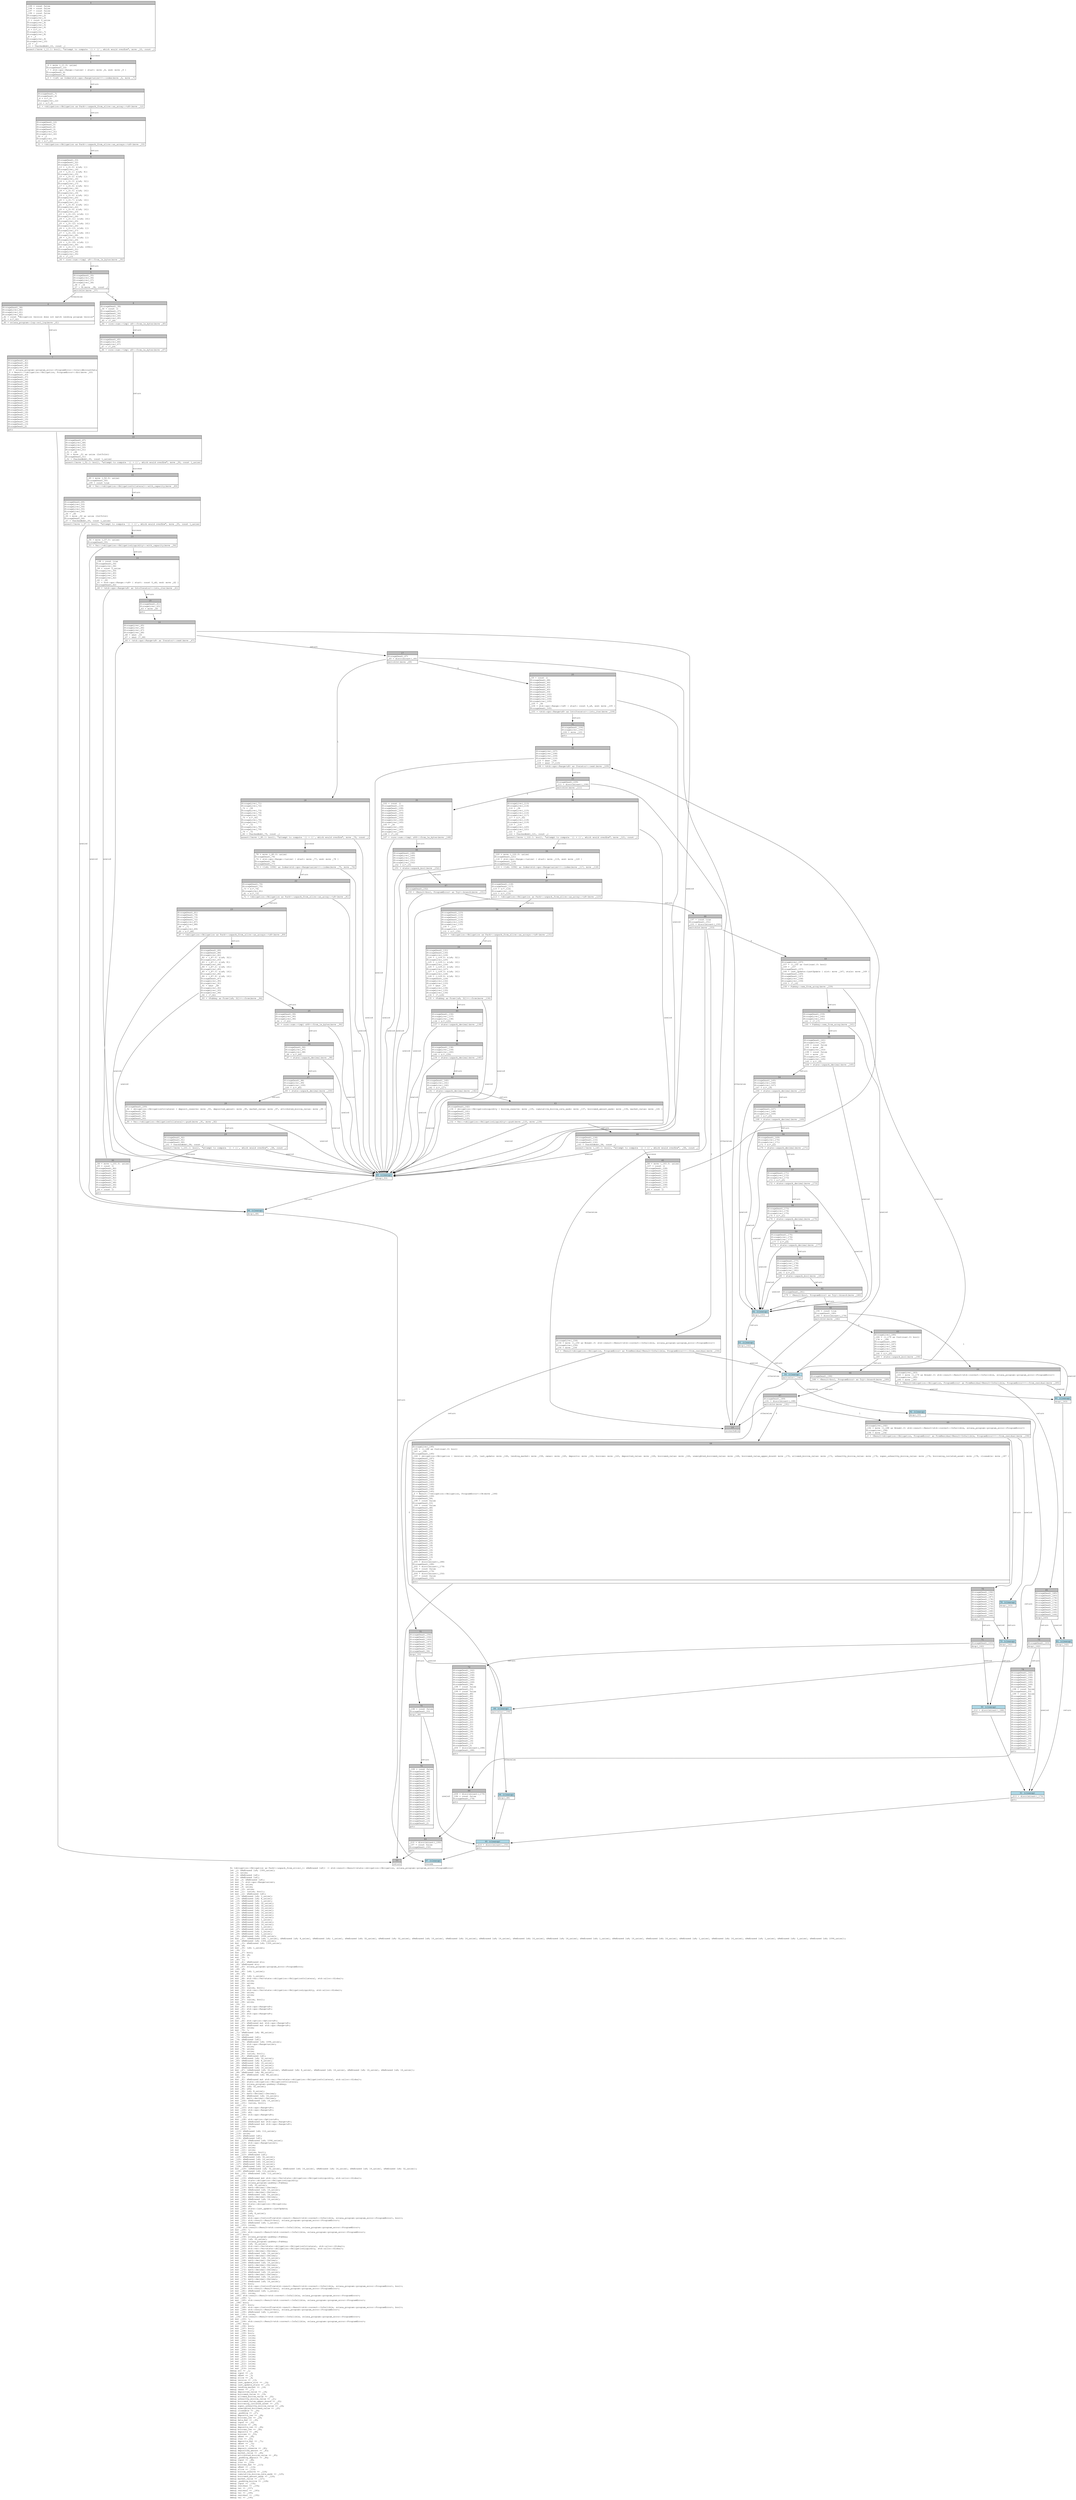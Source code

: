 digraph Mir_0_363 {
    graph [fontname="Courier, monospace"];
    node [fontname="Courier, monospace"];
    edge [fontname="Courier, monospace"];
    label=<fn &lt;obligation::Obligation as Pack&gt;::unpack_from_slice(_1: &amp;ReErased [u8]) -&gt; std::result::Result&lt;state::obligation::Obligation, solana_program::program_error::ProgramError&gt;<br align="left"/>let _2: &amp;ReErased [u8; 1300_usize];<br align="left"/>let _3: usize;<br align="left"/>let _4: &amp;ReErased [u8];<br align="left"/>let _5: &amp;ReErased [u8];<br align="left"/>let mut _6: &amp;ReErased [u8];<br align="left"/>let mut _7: std::ops::Range&lt;usize&gt;;<br align="left"/>let mut _8: usize;<br align="left"/>let mut _9: usize;<br align="left"/>let mut _10: usize;<br align="left"/>let mut _11: (usize, bool);<br align="left"/>let mut _12: &amp;ReErased [u8];<br align="left"/>let _13: &amp;ReErased [u8; 1_usize];<br align="left"/>let _14: &amp;ReErased [u8; 8_usize];<br align="left"/>let _15: &amp;ReErased [u8; 1_usize];<br align="left"/>let _16: &amp;ReErased [u8; 32_usize];<br align="left"/>let _17: &amp;ReErased [u8; 32_usize];<br align="left"/>let _18: &amp;ReErased [u8; 16_usize];<br align="left"/>let _19: &amp;ReErased [u8; 16_usize];<br align="left"/>let _20: &amp;ReErased [u8; 16_usize];<br align="left"/>let _21: &amp;ReErased [u8; 16_usize];<br align="left"/>let _22: &amp;ReErased [u8; 16_usize];<br align="left"/>let _23: &amp;ReErased [u8; 1_usize];<br align="left"/>let _24: &amp;ReErased [u8; 16_usize];<br align="left"/>let _25: &amp;ReErased [u8; 16_usize];<br align="left"/>let _26: &amp;ReErased [u8; 1_usize];<br align="left"/>let _27: &amp;ReErased [u8; 14_usize];<br align="left"/>let _28: &amp;ReErased [u8; 1_usize];<br align="left"/>let _29: &amp;ReErased [u8; 1_usize];<br align="left"/>let _30: &amp;ReErased [u8; 1096_usize];<br align="left"/>let mut _31: (&amp;ReErased [u8; 1_usize], &amp;ReErased [u8; 8_usize], &amp;ReErased [u8; 1_usize], &amp;ReErased [u8; 32_usize], &amp;ReErased [u8; 32_usize], &amp;ReErased [u8; 16_usize], &amp;ReErased [u8; 16_usize], &amp;ReErased [u8; 16_usize], &amp;ReErased [u8; 16_usize], &amp;ReErased [u8; 16_usize], &amp;ReErased [u8; 1_usize], &amp;ReErased [u8; 16_usize], &amp;ReErased [u8; 16_usize], &amp;ReErased [u8; 1_usize], &amp;ReErased [u8; 14_usize], &amp;ReErased [u8; 1_usize], &amp;ReErased [u8; 1_usize], &amp;ReErased [u8; 1096_usize]);<br align="left"/>let _32: &amp;ReErased [u8; 1300_usize];<br align="left"/>let mut _33: &amp;ReErased [u8; 1300_usize];<br align="left"/>let _34: u8;<br align="left"/>let mut _35: [u8; 1_usize];<br align="left"/>let _36: ();<br align="left"/>let mut _37: bool;<br align="left"/>let mut _38: u8;<br align="left"/>let mut _39: !;<br align="left"/>let _40: ();<br align="left"/>let mut _41: &amp;ReErased str;<br align="left"/>let _42: &amp;ReErased str;<br align="left"/>let mut _43: solana_program::program_error::ProgramError;<br align="left"/>let _44: u8;<br align="left"/>let mut _45: [u8; 1_usize];<br align="left"/>let _46: u8;<br align="left"/>let mut _47: [u8; 1_usize];<br align="left"/>let mut _48: std::vec::Vec&lt;state::obligation::ObligationCollateral, std::alloc::Global&gt;;<br align="left"/>let mut _49: usize;<br align="left"/>let mut _50: usize;<br align="left"/>let mut _51: u8;<br align="left"/>let mut _52: (usize, bool);<br align="left"/>let mut _53: std::vec::Vec&lt;state::obligation::ObligationLiquidity, std::alloc::Global&gt;;<br align="left"/>let mut _54: usize;<br align="left"/>let mut _55: usize;<br align="left"/>let mut _56: u8;<br align="left"/>let mut _57: (usize, bool);<br align="left"/>let mut _58: usize;<br align="left"/>let _59: ();<br align="left"/>let mut _60: std::ops::Range&lt;u8&gt;;<br align="left"/>let mut _61: std::ops::Range&lt;u8&gt;;<br align="left"/>let mut _62: u8;<br align="left"/>let mut _63: std::ops::Range&lt;u8&gt;;<br align="left"/>let mut _64: ();<br align="left"/>let _65: ();<br align="left"/>let mut _66: std::option::Option&lt;u8&gt;;<br align="left"/>let mut _67: &amp;ReErased mut std::ops::Range&lt;u8&gt;;<br align="left"/>let mut _68: &amp;ReErased mut std::ops::Range&lt;u8&gt;;<br align="left"/>let mut _69: isize;<br align="left"/>let mut _70: !;<br align="left"/>let _71: &amp;ReErased [u8; 88_usize];<br align="left"/>let _72: usize;<br align="left"/>let _73: &amp;ReErased [u8];<br align="left"/>let _74: &amp;ReErased [u8];<br align="left"/>let mut _75: &amp;ReErased [u8; 1096_usize];<br align="left"/>let mut _76: std::ops::Range&lt;usize&gt;;<br align="left"/>let mut _77: usize;<br align="left"/>let mut _78: usize;<br align="left"/>let mut _79: usize;<br align="left"/>let mut _80: (usize, bool);<br align="left"/>let mut _81: &amp;ReErased [u8];<br align="left"/>let _82: &amp;ReErased [u8; 32_usize];<br align="left"/>let _83: &amp;ReErased [u8; 8_usize];<br align="left"/>let _84: &amp;ReErased [u8; 16_usize];<br align="left"/>let _85: &amp;ReErased [u8; 16_usize];<br align="left"/>let _86: &amp;ReErased [u8; 16_usize];<br align="left"/>let mut _87: (&amp;ReErased [u8; 32_usize], &amp;ReErased [u8; 8_usize], &amp;ReErased [u8; 16_usize], &amp;ReErased [u8; 16_usize], &amp;ReErased [u8; 16_usize]);<br align="left"/>let _88: &amp;ReErased [u8; 88_usize];<br align="left"/>let mut _89: &amp;ReErased [u8; 88_usize];<br align="left"/>let _90: ();<br align="left"/>let mut _91: &amp;ReErased mut std::vec::Vec&lt;state::obligation::ObligationCollateral, std::alloc::Global&gt;;<br align="left"/>let mut _92: state::obligation::ObligationCollateral;<br align="left"/>let mut _93: solana_program::pubkey::Pubkey;<br align="left"/>let mut _94: [u8; 32_usize];<br align="left"/>let mut _95: u64;<br align="left"/>let mut _96: [u8; 8_usize];<br align="left"/>let mut _97: math::decimal::Decimal;<br align="left"/>let mut _98: &amp;ReErased [u8; 16_usize];<br align="left"/>let mut _99: math::decimal::Decimal;<br align="left"/>let mut _100: &amp;ReErased [u8; 16_usize];<br align="left"/>let mut _101: (usize, bool);<br align="left"/>let _102: ();<br align="left"/>let mut _103: std::ops::Range&lt;u8&gt;;<br align="left"/>let mut _104: std::ops::Range&lt;u8&gt;;<br align="left"/>let mut _105: u8;<br align="left"/>let mut _106: std::ops::Range&lt;u8&gt;;<br align="left"/>let _107: ();<br align="left"/>let mut _108: std::option::Option&lt;u8&gt;;<br align="left"/>let mut _109: &amp;ReErased mut std::ops::Range&lt;u8&gt;;<br align="left"/>let mut _110: &amp;ReErased mut std::ops::Range&lt;u8&gt;;<br align="left"/>let mut _111: isize;<br align="left"/>let mut _112: !;<br align="left"/>let _113: &amp;ReErased [u8; 112_usize];<br align="left"/>let _114: usize;<br align="left"/>let _115: &amp;ReErased [u8];<br align="left"/>let _116: &amp;ReErased [u8];<br align="left"/>let mut _117: &amp;ReErased [u8; 1096_usize];<br align="left"/>let mut _118: std::ops::Range&lt;usize&gt;;<br align="left"/>let mut _119: usize;<br align="left"/>let mut _120: usize;<br align="left"/>let mut _121: usize;<br align="left"/>let mut _122: (usize, bool);<br align="left"/>let mut _123: &amp;ReErased [u8];<br align="left"/>let _124: &amp;ReErased [u8; 32_usize];<br align="left"/>let _125: &amp;ReErased [u8; 16_usize];<br align="left"/>let _126: &amp;ReErased [u8; 16_usize];<br align="left"/>let _127: &amp;ReErased [u8; 16_usize];<br align="left"/>let _128: &amp;ReErased [u8; 32_usize];<br align="left"/>let mut _129: (&amp;ReErased [u8; 32_usize], &amp;ReErased [u8; 16_usize], &amp;ReErased [u8; 16_usize], &amp;ReErased [u8; 16_usize], &amp;ReErased [u8; 32_usize]);<br align="left"/>let _130: &amp;ReErased [u8; 112_usize];<br align="left"/>let mut _131: &amp;ReErased [u8; 112_usize];<br align="left"/>let _132: ();<br align="left"/>let mut _133: &amp;ReErased mut std::vec::Vec&lt;state::obligation::ObligationLiquidity, std::alloc::Global&gt;;<br align="left"/>let mut _134: state::obligation::ObligationLiquidity;<br align="left"/>let mut _135: solana_program::pubkey::Pubkey;<br align="left"/>let mut _136: [u8; 32_usize];<br align="left"/>let mut _137: math::decimal::Decimal;<br align="left"/>let mut _138: &amp;ReErased [u8; 16_usize];<br align="left"/>let mut _139: math::decimal::Decimal;<br align="left"/>let mut _140: &amp;ReErased [u8; 16_usize];<br align="left"/>let mut _141: math::decimal::Decimal;<br align="left"/>let mut _142: &amp;ReErased [u8; 16_usize];<br align="left"/>let mut _143: (usize, bool);<br align="left"/>let mut _144: state::obligation::Obligation;<br align="left"/>let mut _145: u8;<br align="left"/>let mut _146: state::last_update::LastUpdate;<br align="left"/>let mut _147: u64;<br align="left"/>let mut _148: [u8; 8_usize];<br align="left"/>let mut _149: bool;<br align="left"/>let mut _150: std::ops::ControlFlow&lt;std::result::Result&lt;std::convert::Infallible, solana_program::program_error::ProgramError&gt;, bool&gt;;<br align="left"/>let mut _151: std::result::Result&lt;bool, solana_program::program_error::ProgramError&gt;;<br align="left"/>let mut _152: &amp;ReErased [u8; 1_usize];<br align="left"/>let mut _153: isize;<br align="left"/>let _154: std::result::Result&lt;std::convert::Infallible, solana_program::program_error::ProgramError&gt;;<br align="left"/>let mut _155: !;<br align="left"/>let mut _156: std::result::Result&lt;std::convert::Infallible, solana_program::program_error::ProgramError&gt;;<br align="left"/>let _157: bool;<br align="left"/>let mut _158: solana_program::pubkey::Pubkey;<br align="left"/>let mut _159: [u8; 32_usize];<br align="left"/>let mut _160: solana_program::pubkey::Pubkey;<br align="left"/>let mut _161: [u8; 32_usize];<br align="left"/>let mut _162: std::vec::Vec&lt;state::obligation::ObligationCollateral, std::alloc::Global&gt;;<br align="left"/>let mut _163: std::vec::Vec&lt;state::obligation::ObligationLiquidity, std::alloc::Global&gt;;<br align="left"/>let mut _164: math::decimal::Decimal;<br align="left"/>let mut _165: &amp;ReErased [u8; 16_usize];<br align="left"/>let mut _166: math::decimal::Decimal;<br align="left"/>let mut _167: &amp;ReErased [u8; 16_usize];<br align="left"/>let mut _168: math::decimal::Decimal;<br align="left"/>let mut _169: &amp;ReErased [u8; 16_usize];<br align="left"/>let mut _170: math::decimal::Decimal;<br align="left"/>let mut _171: &amp;ReErased [u8; 16_usize];<br align="left"/>let mut _172: math::decimal::Decimal;<br align="left"/>let mut _173: &amp;ReErased [u8; 16_usize];<br align="left"/>let mut _174: math::decimal::Decimal;<br align="left"/>let mut _175: &amp;ReErased [u8; 16_usize];<br align="left"/>let mut _176: math::decimal::Decimal;<br align="left"/>let mut _177: &amp;ReErased [u8; 16_usize];<br align="left"/>let mut _178: bool;<br align="left"/>let mut _179: std::ops::ControlFlow&lt;std::result::Result&lt;std::convert::Infallible, solana_program::program_error::ProgramError&gt;, bool&gt;;<br align="left"/>let mut _180: std::result::Result&lt;bool, solana_program::program_error::ProgramError&gt;;<br align="left"/>let mut _181: &amp;ReErased [u8; 1_usize];<br align="left"/>let mut _182: isize;<br align="left"/>let _183: std::result::Result&lt;std::convert::Infallible, solana_program::program_error::ProgramError&gt;;<br align="left"/>let mut _184: !;<br align="left"/>let mut _185: std::result::Result&lt;std::convert::Infallible, solana_program::program_error::ProgramError&gt;;<br align="left"/>let _186: bool;<br align="left"/>let mut _187: bool;<br align="left"/>let mut _188: std::ops::ControlFlow&lt;std::result::Result&lt;std::convert::Infallible, solana_program::program_error::ProgramError&gt;, bool&gt;;<br align="left"/>let mut _189: std::result::Result&lt;bool, solana_program::program_error::ProgramError&gt;;<br align="left"/>let mut _190: &amp;ReErased [u8; 1_usize];<br align="left"/>let mut _191: isize;<br align="left"/>let _192: std::result::Result&lt;std::convert::Infallible, solana_program::program_error::ProgramError&gt;;<br align="left"/>let mut _193: !;<br align="left"/>let mut _194: std::result::Result&lt;std::convert::Infallible, solana_program::program_error::ProgramError&gt;;<br align="left"/>let _195: bool;<br align="left"/>let mut _196: bool;<br align="left"/>let mut _197: bool;<br align="left"/>let mut _198: bool;<br align="left"/>let mut _199: bool;<br align="left"/>let mut _200: isize;<br align="left"/>let mut _201: isize;<br align="left"/>let mut _202: isize;<br align="left"/>let mut _203: isize;<br align="left"/>let mut _204: isize;<br align="left"/>let mut _205: isize;<br align="left"/>let mut _206: isize;<br align="left"/>let mut _207: isize;<br align="left"/>let mut _208: isize;<br align="left"/>let mut _209: isize;<br align="left"/>let mut _210: isize;<br align="left"/>let mut _211: isize;<br align="left"/>let mut _212: isize;<br align="left"/>let mut _213: isize;<br align="left"/>let mut _214: isize;<br align="left"/>debug src =&gt; _1;<br align="left"/>debug input =&gt; _2;<br align="left"/>debug offset =&gt; _3;<br align="left"/>debug slice =&gt; _4;<br align="left"/>debug version =&gt; _13;<br align="left"/>debug last_update_slot =&gt; _14;<br align="left"/>debug last_update_stale =&gt; _15;<br align="left"/>debug lending_market =&gt; _16;<br align="left"/>debug owner =&gt; _17;<br align="left"/>debug deposited_value =&gt; _18;<br align="left"/>debug borrowed_value =&gt; _19;<br align="left"/>debug allowed_borrow_value =&gt; _20;<br align="left"/>debug unhealthy_borrow_value =&gt; _21;<br align="left"/>debug borrowed_value_upper_bound =&gt; _22;<br align="left"/>debug borrowing_isolated_asset =&gt; _23;<br align="left"/>debug super_unhealthy_borrow_value =&gt; _24;<br align="left"/>debug unweighted_borrowed_value =&gt; _25;<br align="left"/>debug closeable =&gt; _26;<br align="left"/>debug _padding =&gt; _27;<br align="left"/>debug deposits_len =&gt; _28;<br align="left"/>debug borrows_len =&gt; _29;<br align="left"/>debug data_flat =&gt; _30;<br align="left"/>debug input =&gt; _32;<br align="left"/>debug version =&gt; _34;<br align="left"/>debug deposits_len =&gt; _44;<br align="left"/>debug borrows_len =&gt; _46;<br align="left"/>debug deposits =&gt; _48;<br align="left"/>debug borrows =&gt; _53;<br align="left"/>debug offset =&gt; _58;<br align="left"/>debug iter =&gt; _63;<br align="left"/>debug deposits_flat =&gt; _71;<br align="left"/>debug offset =&gt; _72;<br align="left"/>debug slice =&gt; _73;<br align="left"/>debug deposit_reserve =&gt; _82;<br align="left"/>debug deposited_amount =&gt; _83;<br align="left"/>debug market_value =&gt; _84;<br align="left"/>debug attributed_borrow_value =&gt; _85;<br align="left"/>debug _padding_deposit =&gt; _86;<br align="left"/>debug input =&gt; _88;<br align="left"/>debug iter =&gt; _106;<br align="left"/>debug borrows_flat =&gt; _113;<br align="left"/>debug offset =&gt; _114;<br align="left"/>debug slice =&gt; _115;<br align="left"/>debug borrow_reserve =&gt; _124;<br align="left"/>debug cumulative_borrow_rate_wads =&gt; _125;<br align="left"/>debug borrowed_amount_wads =&gt; _126;<br align="left"/>debug market_value =&gt; _127;<br align="left"/>debug _padding_borrow =&gt; _128;<br align="left"/>debug input =&gt; _130;<br align="left"/>debug residual =&gt; _154;<br align="left"/>debug val =&gt; _157;<br align="left"/>debug residual =&gt; _183;<br align="left"/>debug val =&gt; _186;<br align="left"/>debug residual =&gt; _192;<br align="left"/>debug val =&gt; _195;<br align="left"/>>;
    bb0__0_363 [shape="none", label=<<table border="0" cellborder="1" cellspacing="0"><tr><td bgcolor="gray" align="center" colspan="1">0</td></tr><tr><td align="left" balign="left">_199 = const false<br/>_198 = const false<br/>_197 = const false<br/>_196 = const false<br/>StorageLive(_2)<br/>StorageLive(_3)<br/>_3 = const 0_usize<br/>StorageLive(_4)<br/>StorageLive(_5)<br/>StorageLive(_6)<br/>_6 = &amp;(*_1)<br/>StorageLive(_7)<br/>StorageLive(_8)<br/>_8 = _3<br/>StorageLive(_9)<br/>StorageLive(_10)<br/>_10 = _3<br/>_11 = CheckedAdd(_10, const _)<br/></td></tr><tr><td align="left">assert(!move (_11.1: bool), &quot;attempt to compute `{} + {}`, which would overflow&quot;, move _10, const _)</td></tr></table>>];
    bb1__0_363 [shape="none", label=<<table border="0" cellborder="1" cellspacing="0"><tr><td bgcolor="gray" align="center" colspan="1">1</td></tr><tr><td align="left" balign="left">_9 = move (_11.0: usize)<br/>StorageDead(_10)<br/>_7 = std::ops::Range::&lt;usize&gt; { start: move _8, end: move _9 }<br/>StorageDead(_9)<br/>StorageDead(_8)<br/></td></tr><tr><td align="left">_5 = &lt;[u8] as Index&lt;std::ops::Range&lt;usize&gt;&gt;&gt;::index(move _6, move _7)</td></tr></table>>];
    bb2__0_363 [shape="none", label=<<table border="0" cellborder="1" cellspacing="0"><tr><td bgcolor="gray" align="center" colspan="1">2</td></tr><tr><td align="left" balign="left">StorageDead(_7)<br/>StorageDead(_6)<br/>_4 = &amp;(*_5)<br/>StorageLive(_12)<br/>_12 = &amp;(*_4)<br/></td></tr><tr><td align="left">_2 = &lt;obligation::Obligation as Pack&gt;::unpack_from_slice::as_array::&lt;u8&gt;(move _12)</td></tr></table>>];
    bb3__0_363 [shape="none", label=<<table border="0" cellborder="1" cellspacing="0"><tr><td bgcolor="gray" align="center" colspan="1">3</td></tr><tr><td align="left" balign="left">StorageDead(_12)<br/>StorageDead(_5)<br/>StorageDead(_4)<br/>StorageDead(_3)<br/>StorageLive(_31)<br/>StorageLive(_32)<br/>_32 = _2<br/>StorageLive(_33)<br/>_33 = &amp;(*_32)<br/></td></tr><tr><td align="left">_31 = &lt;obligation::Obligation as Pack&gt;::unpack_from_slice::as_arrays::&lt;u8&gt;(move _33)</td></tr></table>>];
    bb4__0_363 [shape="none", label=<<table border="0" cellborder="1" cellspacing="0"><tr><td bgcolor="gray" align="center" colspan="1">4</td></tr><tr><td align="left" balign="left">StorageDead(_33)<br/>StorageDead(_32)<br/>StorageLive(_13)<br/>_13 = (_31.0: &amp;[u8; 1])<br/>StorageLive(_14)<br/>_14 = (_31.1: &amp;[u8; 8])<br/>StorageLive(_15)<br/>_15 = (_31.2: &amp;[u8; 1])<br/>StorageLive(_16)<br/>_16 = (_31.3: &amp;[u8; 32])<br/>StorageLive(_17)<br/>_17 = (_31.4: &amp;[u8; 32])<br/>StorageLive(_18)<br/>_18 = (_31.5: &amp;[u8; 16])<br/>StorageLive(_19)<br/>_19 = (_31.6: &amp;[u8; 16])<br/>StorageLive(_20)<br/>_20 = (_31.7: &amp;[u8; 16])<br/>StorageLive(_21)<br/>_21 = (_31.8: &amp;[u8; 16])<br/>StorageLive(_22)<br/>_22 = (_31.9: &amp;[u8; 16])<br/>StorageLive(_23)<br/>_23 = (_31.10: &amp;[u8; 1])<br/>StorageLive(_24)<br/>_24 = (_31.11: &amp;[u8; 16])<br/>StorageLive(_25)<br/>_25 = (_31.12: &amp;[u8; 16])<br/>StorageLive(_26)<br/>_26 = (_31.13: &amp;[u8; 1])<br/>StorageLive(_27)<br/>_27 = (_31.14: &amp;[u8; 14])<br/>StorageLive(_28)<br/>_28 = (_31.15: &amp;[u8; 1])<br/>StorageLive(_29)<br/>_29 = (_31.16: &amp;[u8; 1])<br/>StorageLive(_30)<br/>_30 = (_31.17: &amp;[u8; 1096])<br/>StorageDead(_31)<br/>StorageLive(_34)<br/>StorageLive(_35)<br/>_35 = (*_13)<br/></td></tr><tr><td align="left">_34 = core::num::&lt;impl u8&gt;::from_le_bytes(move _35)</td></tr></table>>];
    bb5__0_363 [shape="none", label=<<table border="0" cellborder="1" cellspacing="0"><tr><td bgcolor="gray" align="center" colspan="1">5</td></tr><tr><td align="left" balign="left">StorageDead(_35)<br/>StorageLive(_36)<br/>StorageLive(_37)<br/>StorageLive(_38)<br/>_38 = _34<br/>_37 = Gt(move _38, const _)<br/></td></tr><tr><td align="left">switchInt(move _37)</td></tr></table>>];
    bb6__0_363 [shape="none", label=<<table border="0" cellborder="1" cellspacing="0"><tr><td bgcolor="gray" align="center" colspan="1">6</td></tr><tr><td align="left" balign="left">StorageDead(_38)<br/>StorageLive(_40)<br/>StorageLive(_41)<br/>StorageLive(_42)<br/>_42 = const &quot;Obligation version does not match lending program version&quot;<br/>_41 = &amp;(*_42)<br/></td></tr><tr><td align="left">_40 = solana_program::log::sol_log(move _41)</td></tr></table>>];
    bb7__0_363 [shape="none", label=<<table border="0" cellborder="1" cellspacing="0"><tr><td bgcolor="gray" align="center" colspan="1">7</td></tr><tr><td align="left" balign="left">StorageDead(_41)<br/>StorageDead(_42)<br/>StorageDead(_40)<br/>StorageLive(_43)<br/>_43 = solana_program::program_error::ProgramError::InvalidAccountData<br/>_0 = Result::&lt;obligation::Obligation, ProgramError&gt;::Err(move _43)<br/>StorageDead(_43)<br/>StorageDead(_37)<br/>StorageDead(_36)<br/>StorageDead(_34)<br/>StorageDead(_30)<br/>StorageDead(_29)<br/>StorageDead(_28)<br/>StorageDead(_27)<br/>StorageDead(_26)<br/>StorageDead(_25)<br/>StorageDead(_24)<br/>StorageDead(_23)<br/>StorageDead(_22)<br/>StorageDead(_21)<br/>StorageDead(_20)<br/>StorageDead(_19)<br/>StorageDead(_18)<br/>StorageDead(_17)<br/>StorageDead(_16)<br/>StorageDead(_15)<br/>StorageDead(_14)<br/>StorageDead(_13)<br/>StorageDead(_2)<br/></td></tr><tr><td align="left">goto</td></tr></table>>];
    bb8__0_363 [shape="none", label=<<table border="0" cellborder="1" cellspacing="0"><tr><td bgcolor="gray" align="center" colspan="1">8</td></tr><tr><td align="left" balign="left">StorageDead(_38)<br/>_36 = const ()<br/>StorageDead(_37)<br/>StorageDead(_36)<br/>StorageLive(_44)<br/>StorageLive(_45)<br/>_45 = (*_28)<br/></td></tr><tr><td align="left">_44 = core::num::&lt;impl u8&gt;::from_le_bytes(move _45)</td></tr></table>>];
    bb9__0_363 [shape="none", label=<<table border="0" cellborder="1" cellspacing="0"><tr><td bgcolor="gray" align="center" colspan="1">9</td></tr><tr><td align="left" balign="left">StorageDead(_45)<br/>StorageLive(_46)<br/>StorageLive(_47)<br/>_47 = (*_29)<br/></td></tr><tr><td align="left">_46 = core::num::&lt;impl u8&gt;::from_le_bytes(move _47)</td></tr></table>>];
    bb10__0_363 [shape="none", label=<<table border="0" cellborder="1" cellspacing="0"><tr><td bgcolor="gray" align="center" colspan="1">10</td></tr><tr><td align="left" balign="left">StorageDead(_47)<br/>StorageLive(_48)<br/>StorageLive(_49)<br/>StorageLive(_50)<br/>StorageLive(_51)<br/>_51 = _44<br/>_50 = move _51 as usize (IntToInt)<br/>StorageDead(_51)<br/>_52 = CheckedAdd(_50, const 1_usize)<br/></td></tr><tr><td align="left">assert(!move (_52.1: bool), &quot;attempt to compute `{} + {}`, which would overflow&quot;, move _50, const 1_usize)</td></tr></table>>];
    bb11__0_363 [shape="none", label=<<table border="0" cellborder="1" cellspacing="0"><tr><td bgcolor="gray" align="center" colspan="1">11</td></tr><tr><td align="left" balign="left">_49 = move (_52.0: usize)<br/>StorageDead(_50)<br/>_199 = const true<br/></td></tr><tr><td align="left">_48 = Vec::&lt;obligation::ObligationCollateral&gt;::with_capacity(move _49)</td></tr></table>>];
    bb12__0_363 [shape="none", label=<<table border="0" cellborder="1" cellspacing="0"><tr><td bgcolor="gray" align="center" colspan="1">12</td></tr><tr><td align="left" balign="left">StorageDead(_49)<br/>StorageLive(_53)<br/>StorageLive(_54)<br/>StorageLive(_55)<br/>StorageLive(_56)<br/>_56 = _46<br/>_55 = move _56 as usize (IntToInt)<br/>StorageDead(_56)<br/>_57 = CheckedAdd(_55, const 1_usize)<br/></td></tr><tr><td align="left">assert(!move (_57.1: bool), &quot;attempt to compute `{} + {}`, which would overflow&quot;, move _55, const 1_usize)</td></tr></table>>];
    bb13__0_363 [shape="none", label=<<table border="0" cellborder="1" cellspacing="0"><tr><td bgcolor="gray" align="center" colspan="1">13</td></tr><tr><td align="left" balign="left">_54 = move (_57.0: usize)<br/>StorageDead(_55)<br/></td></tr><tr><td align="left">_53 = Vec::&lt;obligation::ObligationLiquidity&gt;::with_capacity(move _54)</td></tr></table>>];
    bb14__0_363 [shape="none", label=<<table border="0" cellborder="1" cellspacing="0"><tr><td bgcolor="gray" align="center" colspan="1">14</td></tr><tr><td align="left" balign="left">_198 = const true<br/>StorageDead(_54)<br/>StorageLive(_58)<br/>_58 = const 0_usize<br/>StorageLive(_59)<br/>StorageLive(_60)<br/>StorageLive(_61)<br/>StorageLive(_62)<br/>_62 = _44<br/>_61 = std::ops::Range::&lt;u8&gt; { start: const 0_u8, end: move _62 }<br/>StorageDead(_62)<br/></td></tr><tr><td align="left">_60 = &lt;std::ops::Range&lt;u8&gt; as IntoIterator&gt;::into_iter(move _61)</td></tr></table>>];
    bb15__0_363 [shape="none", label=<<table border="0" cellborder="1" cellspacing="0"><tr><td bgcolor="gray" align="center" colspan="1">15</td></tr><tr><td align="left" balign="left">StorageDead(_61)<br/>StorageLive(_63)<br/>_63 = move _60<br/></td></tr><tr><td align="left">goto</td></tr></table>>];
    bb16__0_363 [shape="none", label=<<table border="0" cellborder="1" cellspacing="0"><tr><td bgcolor="gray" align="center" colspan="1">16</td></tr><tr><td align="left" balign="left">StorageLive(_65)<br/>StorageLive(_66)<br/>StorageLive(_67)<br/>StorageLive(_68)<br/>_68 = &amp;mut _63<br/>_67 = &amp;mut (*_68)<br/></td></tr><tr><td align="left">_66 = &lt;std::ops::Range&lt;u8&gt; as Iterator&gt;::next(move _67)</td></tr></table>>];
    bb17__0_363 [shape="none", label=<<table border="0" cellborder="1" cellspacing="0"><tr><td bgcolor="gray" align="center" colspan="1">17</td></tr><tr><td align="left" balign="left">StorageDead(_67)<br/>_69 = discriminant(_66)<br/></td></tr><tr><td align="left">switchInt(move _69)</td></tr></table>>];
    bb18__0_363 [shape="none", label=<<table border="0" cellborder="1" cellspacing="0"><tr><td bgcolor="gray" align="center" colspan="1">18</td></tr><tr><td align="left" balign="left">StorageLive(_71)<br/>StorageLive(_72)<br/>_72 = _58<br/>StorageLive(_73)<br/>StorageLive(_74)<br/>StorageLive(_75)<br/>_75 = &amp;(*_30)<br/>StorageLive(_76)<br/>StorageLive(_77)<br/>_77 = _72<br/>StorageLive(_78)<br/>StorageLive(_79)<br/>_79 = _72<br/>_80 = CheckedAdd(_79, const _)<br/></td></tr><tr><td align="left">assert(!move (_80.1: bool), &quot;attempt to compute `{} + {}`, which would overflow&quot;, move _79, const _)</td></tr></table>>];
    bb19__0_363 [shape="none", label=<<table border="0" cellborder="1" cellspacing="0"><tr><td bgcolor="gray" align="center" colspan="1">19</td></tr><tr><td align="left">unreachable</td></tr></table>>];
    bb20__0_363 [shape="none", label=<<table border="0" cellborder="1" cellspacing="0"><tr><td bgcolor="gray" align="center" colspan="1">20</td></tr><tr><td align="left" balign="left">_59 = const ()<br/>StorageDead(_68)<br/>StorageDead(_66)<br/>StorageDead(_65)<br/>StorageDead(_63)<br/>StorageDead(_60)<br/>StorageDead(_59)<br/>StorageLive(_102)<br/>StorageLive(_103)<br/>StorageLive(_104)<br/>StorageLive(_105)<br/>_105 = _46<br/>_104 = std::ops::Range::&lt;u8&gt; { start: const 0_u8, end: move _105 }<br/>StorageDead(_105)<br/></td></tr><tr><td align="left">_103 = &lt;std::ops::Range&lt;u8&gt; as IntoIterator&gt;::into_iter(move _104)</td></tr></table>>];
    bb21__0_363 [shape="none", label=<<table border="0" cellborder="1" cellspacing="0"><tr><td bgcolor="gray" align="center" colspan="1">21</td></tr><tr><td align="left" balign="left">_78 = move (_80.0: usize)<br/>StorageDead(_79)<br/>_76 = std::ops::Range::&lt;usize&gt; { start: move _77, end: move _78 }<br/>StorageDead(_78)<br/>StorageDead(_77)<br/></td></tr><tr><td align="left">_74 = &lt;[u8; 1096] as Index&lt;std::ops::Range&lt;usize&gt;&gt;&gt;::index(move _75, move _76)</td></tr></table>>];
    bb22__0_363 [shape="none", label=<<table border="0" cellborder="1" cellspacing="0"><tr><td bgcolor="gray" align="center" colspan="1">22</td></tr><tr><td align="left" balign="left">StorageDead(_76)<br/>StorageDead(_75)<br/>_73 = &amp;(*_74)<br/>StorageLive(_81)<br/>_81 = &amp;(*_73)<br/></td></tr><tr><td align="left">_71 = &lt;obligation::Obligation as Pack&gt;::unpack_from_slice::as_array::&lt;u8&gt;(move _81)</td></tr></table>>];
    bb23__0_363 [shape="none", label=<<table border="0" cellborder="1" cellspacing="0"><tr><td bgcolor="gray" align="center" colspan="1">23</td></tr><tr><td align="left" balign="left">StorageDead(_81)<br/>StorageDead(_74)<br/>StorageDead(_73)<br/>StorageDead(_72)<br/>StorageLive(_87)<br/>StorageLive(_88)<br/>_88 = _71<br/>StorageLive(_89)<br/>_89 = &amp;(*_88)<br/></td></tr><tr><td align="left">_87 = &lt;obligation::Obligation as Pack&gt;::unpack_from_slice::as_arrays::&lt;u8&gt;(move _89)</td></tr></table>>];
    bb24__0_363 [shape="none", label=<<table border="0" cellborder="1" cellspacing="0"><tr><td bgcolor="gray" align="center" colspan="1">24</td></tr><tr><td align="left" balign="left">StorageDead(_89)<br/>StorageDead(_88)<br/>StorageLive(_82)<br/>_82 = (_87.0: &amp;[u8; 32])<br/>StorageLive(_83)<br/>_83 = (_87.1: &amp;[u8; 8])<br/>StorageLive(_84)<br/>_84 = (_87.2: &amp;[u8; 16])<br/>StorageLive(_85)<br/>_85 = (_87.3: &amp;[u8; 16])<br/>StorageLive(_86)<br/>_86 = (_87.4: &amp;[u8; 16])<br/>StorageDead(_87)<br/>StorageLive(_90)<br/>StorageLive(_91)<br/>_91 = &amp;mut _48<br/>StorageLive(_92)<br/>StorageLive(_93)<br/>StorageLive(_94)<br/>_94 = (*_82)<br/></td></tr><tr><td align="left">_93 = &lt;Pubkey as From&lt;[u8; 32]&gt;&gt;::from(move _94)</td></tr></table>>];
    bb25__0_363 [shape="none", label=<<table border="0" cellborder="1" cellspacing="0"><tr><td bgcolor="gray" align="center" colspan="1">25</td></tr><tr><td align="left" balign="left">StorageDead(_94)<br/>StorageLive(_95)<br/>StorageLive(_96)<br/>_96 = (*_83)<br/></td></tr><tr><td align="left">_95 = core::num::&lt;impl u64&gt;::from_le_bytes(move _96)</td></tr></table>>];
    bb26__0_363 [shape="none", label=<<table border="0" cellborder="1" cellspacing="0"><tr><td bgcolor="gray" align="center" colspan="1">26</td></tr><tr><td align="left" balign="left">StorageDead(_96)<br/>StorageLive(_97)<br/>StorageLive(_98)<br/>_98 = &amp;(*_84)<br/></td></tr><tr><td align="left">_97 = state::unpack_decimal(move _98)</td></tr></table>>];
    bb27__0_363 [shape="none", label=<<table border="0" cellborder="1" cellspacing="0"><tr><td bgcolor="gray" align="center" colspan="1">27</td></tr><tr><td align="left" balign="left">StorageDead(_98)<br/>StorageLive(_99)<br/>StorageLive(_100)<br/>_100 = &amp;(*_85)<br/></td></tr><tr><td align="left">_99 = state::unpack_decimal(move _100)</td></tr></table>>];
    bb28__0_363 [shape="none", label=<<table border="0" cellborder="1" cellspacing="0"><tr><td bgcolor="gray" align="center" colspan="1">28</td></tr><tr><td align="left" balign="left">StorageDead(_100)<br/>_92 = obligation::ObligationCollateral { deposit_reserve: move _93, deposited_amount: move _95, market_value: move _97, attributed_borrow_value: move _99 }<br/>StorageDead(_99)<br/>StorageDead(_97)<br/>StorageDead(_95)<br/>StorageDead(_93)<br/></td></tr><tr><td align="left">_90 = Vec::&lt;obligation::ObligationCollateral&gt;::push(move _91, move _92)</td></tr></table>>];
    bb29__0_363 [shape="none", label=<<table border="0" cellborder="1" cellspacing="0"><tr><td bgcolor="gray" align="center" colspan="1">29</td></tr><tr><td align="left" balign="left">StorageDead(_92)<br/>StorageDead(_91)<br/>StorageDead(_90)<br/>_101 = CheckedAdd(_58, const _)<br/></td></tr><tr><td align="left">assert(!move (_101.1: bool), &quot;attempt to compute `{} + {}`, which would overflow&quot;, _58, const _)</td></tr></table>>];
    bb30__0_363 [shape="none", label=<<table border="0" cellborder="1" cellspacing="0"><tr><td bgcolor="gray" align="center" colspan="1">30</td></tr><tr><td align="left" balign="left">_58 = move (_101.0: usize)<br/>_65 = const ()<br/>StorageDead(_86)<br/>StorageDead(_85)<br/>StorageDead(_84)<br/>StorageDead(_83)<br/>StorageDead(_82)<br/>StorageDead(_71)<br/>StorageDead(_68)<br/>StorageDead(_66)<br/>StorageDead(_65)<br/>_64 = const ()<br/></td></tr><tr><td align="left">goto</td></tr></table>>];
    bb31__0_363 [shape="none", label=<<table border="0" cellborder="1" cellspacing="0"><tr><td bgcolor="gray" align="center" colspan="1">31</td></tr><tr><td align="left" balign="left">StorageDead(_104)<br/>StorageLive(_106)<br/>_106 = move _103<br/></td></tr><tr><td align="left">goto</td></tr></table>>];
    bb32__0_363 [shape="none", label=<<table border="0" cellborder="1" cellspacing="0"><tr><td bgcolor="gray" align="center" colspan="1">32</td></tr><tr><td align="left" balign="left">StorageLive(_107)<br/>StorageLive(_108)<br/>StorageLive(_109)<br/>StorageLive(_110)<br/>_110 = &amp;mut _106<br/>_109 = &amp;mut (*_110)<br/></td></tr><tr><td align="left">_108 = &lt;std::ops::Range&lt;u8&gt; as Iterator&gt;::next(move _109)</td></tr></table>>];
    bb33__0_363 [shape="none", label=<<table border="0" cellborder="1" cellspacing="0"><tr><td bgcolor="gray" align="center" colspan="1">33</td></tr><tr><td align="left" balign="left">StorageDead(_109)<br/>_111 = discriminant(_108)<br/></td></tr><tr><td align="left">switchInt(move _111)</td></tr></table>>];
    bb34__0_363 [shape="none", label=<<table border="0" cellborder="1" cellspacing="0"><tr><td bgcolor="gray" align="center" colspan="1">34</td></tr><tr><td align="left" balign="left">StorageLive(_113)<br/>StorageLive(_114)<br/>_114 = _58<br/>StorageLive(_115)<br/>StorageLive(_116)<br/>StorageLive(_117)<br/>_117 = &amp;(*_30)<br/>StorageLive(_118)<br/>StorageLive(_119)<br/>_119 = _114<br/>StorageLive(_120)<br/>StorageLive(_121)<br/>_121 = _114<br/>_122 = CheckedAdd(_121, const _)<br/></td></tr><tr><td align="left">assert(!move (_122.1: bool), &quot;attempt to compute `{} + {}`, which would overflow&quot;, move _121, const _)</td></tr></table>>];
    bb35__0_363 [shape="none", label=<<table border="0" cellborder="1" cellspacing="0"><tr><td bgcolor="gray" align="center" colspan="1">35</td></tr><tr><td align="left" balign="left">_102 = const ()<br/>StorageDead(_110)<br/>StorageDead(_108)<br/>StorageDead(_107)<br/>StorageDead(_106)<br/>StorageDead(_103)<br/>StorageDead(_102)<br/>StorageLive(_144)<br/>StorageLive(_145)<br/>_145 = _34<br/>StorageLive(_146)<br/>StorageLive(_147)<br/>StorageLive(_148)<br/>_148 = (*_14)<br/></td></tr><tr><td align="left">_147 = core::num::&lt;impl u64&gt;::from_le_bytes(move _148)</td></tr></table>>];
    bb36__0_363 [shape="none", label=<<table border="0" cellborder="1" cellspacing="0"><tr><td bgcolor="gray" align="center" colspan="1">36</td></tr><tr><td align="left" balign="left">_120 = move (_122.0: usize)<br/>StorageDead(_121)<br/>_118 = std::ops::Range::&lt;usize&gt; { start: move _119, end: move _120 }<br/>StorageDead(_120)<br/>StorageDead(_119)<br/></td></tr><tr><td align="left">_116 = &lt;[u8; 1096] as Index&lt;std::ops::Range&lt;usize&gt;&gt;&gt;::index(move _117, move _118)</td></tr></table>>];
    bb37__0_363 [shape="none", label=<<table border="0" cellborder="1" cellspacing="0"><tr><td bgcolor="gray" align="center" colspan="1">37</td></tr><tr><td align="left" balign="left">StorageDead(_118)<br/>StorageDead(_117)<br/>_115 = &amp;(*_116)<br/>StorageLive(_123)<br/>_123 = &amp;(*_115)<br/></td></tr><tr><td align="left">_113 = &lt;obligation::Obligation as Pack&gt;::unpack_from_slice::as_array::&lt;u8&gt;(move _123)</td></tr></table>>];
    bb38__0_363 [shape="none", label=<<table border="0" cellborder="1" cellspacing="0"><tr><td bgcolor="gray" align="center" colspan="1">38</td></tr><tr><td align="left" balign="left">StorageDead(_123)<br/>StorageDead(_116)<br/>StorageDead(_115)<br/>StorageDead(_114)<br/>StorageLive(_129)<br/>StorageLive(_130)<br/>_130 = _113<br/>StorageLive(_131)<br/>_131 = &amp;(*_130)<br/></td></tr><tr><td align="left">_129 = &lt;obligation::Obligation as Pack&gt;::unpack_from_slice::as_arrays::&lt;u8&gt;(move _131)</td></tr></table>>];
    bb39__0_363 [shape="none", label=<<table border="0" cellborder="1" cellspacing="0"><tr><td bgcolor="gray" align="center" colspan="1">39</td></tr><tr><td align="left" balign="left">StorageDead(_131)<br/>StorageDead(_130)<br/>StorageLive(_124)<br/>_124 = (_129.0: &amp;[u8; 32])<br/>StorageLive(_125)<br/>_125 = (_129.1: &amp;[u8; 16])<br/>StorageLive(_126)<br/>_126 = (_129.2: &amp;[u8; 16])<br/>StorageLive(_127)<br/>_127 = (_129.3: &amp;[u8; 16])<br/>StorageLive(_128)<br/>_128 = (_129.4: &amp;[u8; 32])<br/>StorageDead(_129)<br/>StorageLive(_132)<br/>StorageLive(_133)<br/>_133 = &amp;mut _53<br/>StorageLive(_134)<br/>StorageLive(_135)<br/>StorageLive(_136)<br/>_136 = (*_124)<br/></td></tr><tr><td align="left">_135 = &lt;Pubkey as From&lt;[u8; 32]&gt;&gt;::from(move _136)</td></tr></table>>];
    bb40__0_363 [shape="none", label=<<table border="0" cellborder="1" cellspacing="0"><tr><td bgcolor="gray" align="center" colspan="1">40</td></tr><tr><td align="left" balign="left">StorageDead(_136)<br/>StorageLive(_137)<br/>StorageLive(_138)<br/>_138 = &amp;(*_125)<br/></td></tr><tr><td align="left">_137 = state::unpack_decimal(move _138)</td></tr></table>>];
    bb41__0_363 [shape="none", label=<<table border="0" cellborder="1" cellspacing="0"><tr><td bgcolor="gray" align="center" colspan="1">41</td></tr><tr><td align="left" balign="left">StorageDead(_138)<br/>StorageLive(_139)<br/>StorageLive(_140)<br/>_140 = &amp;(*_126)<br/></td></tr><tr><td align="left">_139 = state::unpack_decimal(move _140)</td></tr></table>>];
    bb42__0_363 [shape="none", label=<<table border="0" cellborder="1" cellspacing="0"><tr><td bgcolor="gray" align="center" colspan="1">42</td></tr><tr><td align="left" balign="left">StorageDead(_140)<br/>StorageLive(_141)<br/>StorageLive(_142)<br/>_142 = &amp;(*_127)<br/></td></tr><tr><td align="left">_141 = state::unpack_decimal(move _142)</td></tr></table>>];
    bb43__0_363 [shape="none", label=<<table border="0" cellborder="1" cellspacing="0"><tr><td bgcolor="gray" align="center" colspan="1">43</td></tr><tr><td align="left" balign="left">StorageDead(_142)<br/>_134 = obligation::ObligationLiquidity { borrow_reserve: move _135, cumulative_borrow_rate_wads: move _137, borrowed_amount_wads: move _139, market_value: move _141 }<br/>StorageDead(_141)<br/>StorageDead(_139)<br/>StorageDead(_137)<br/>StorageDead(_135)<br/></td></tr><tr><td align="left">_132 = Vec::&lt;obligation::ObligationLiquidity&gt;::push(move _133, move _134)</td></tr></table>>];
    bb44__0_363 [shape="none", label=<<table border="0" cellborder="1" cellspacing="0"><tr><td bgcolor="gray" align="center" colspan="1">44</td></tr><tr><td align="left" balign="left">StorageDead(_134)<br/>StorageDead(_133)<br/>StorageDead(_132)<br/>_143 = CheckedAdd(_58, const _)<br/></td></tr><tr><td align="left">assert(!move (_143.1: bool), &quot;attempt to compute `{} + {}`, which would overflow&quot;, _58, const _)</td></tr></table>>];
    bb45__0_363 [shape="none", label=<<table border="0" cellborder="1" cellspacing="0"><tr><td bgcolor="gray" align="center" colspan="1">45</td></tr><tr><td align="left" balign="left">_58 = move (_143.0: usize)<br/>_107 = const ()<br/>StorageDead(_128)<br/>StorageDead(_127)<br/>StorageDead(_126)<br/>StorageDead(_125)<br/>StorageDead(_124)<br/>StorageDead(_113)<br/>StorageDead(_110)<br/>StorageDead(_108)<br/>StorageDead(_107)<br/>_64 = const ()<br/></td></tr><tr><td align="left">goto</td></tr></table>>];
    bb46__0_363 [shape="none", label=<<table border="0" cellborder="1" cellspacing="0"><tr><td bgcolor="gray" align="center" colspan="1">46</td></tr><tr><td align="left" balign="left">StorageDead(_148)<br/>StorageLive(_149)<br/>StorageLive(_150)<br/>StorageLive(_151)<br/>StorageLive(_152)<br/>_152 = &amp;(*_15)<br/></td></tr><tr><td align="left">_151 = state::unpack_bool(move _152)</td></tr></table>>];
    bb47__0_363 [shape="none", label=<<table border="0" cellborder="1" cellspacing="0"><tr><td bgcolor="gray" align="center" colspan="1">47</td></tr><tr><td align="left" balign="left">StorageDead(_152)<br/></td></tr><tr><td align="left">_150 = &lt;Result&lt;bool, ProgramError&gt; as Try&gt;::branch(move _151)</td></tr></table>>];
    bb48__0_363 [shape="none", label=<<table border="0" cellborder="1" cellspacing="0"><tr><td bgcolor="gray" align="center" colspan="1">48</td></tr><tr><td align="left" balign="left">_197 = const true<br/>StorageDead(_151)<br/>_153 = discriminant(_150)<br/></td></tr><tr><td align="left">switchInt(move _153)</td></tr></table>>];
    bb49__0_363 [shape="none", label=<<table border="0" cellborder="1" cellspacing="0"><tr><td bgcolor="gray" align="center" colspan="1">49</td></tr><tr><td align="left" balign="left">StorageLive(_157)<br/>_157 = ((_150 as Continue).0: bool)<br/>_149 = _157<br/>StorageDead(_157)<br/>_146 = last_update::LastUpdate { slot: move _147, stale: move _149 }<br/>StorageDead(_149)<br/>StorageDead(_147)<br/>StorageLive(_158)<br/>StorageLive(_159)<br/>_159 = (*_16)<br/></td></tr><tr><td align="left">_158 = Pubkey::new_from_array(move _159)</td></tr></table>>];
    bb50__0_363 [shape="none", label=<<table border="0" cellborder="1" cellspacing="0"><tr><td bgcolor="gray" align="center" colspan="1">50</td></tr><tr><td align="left" balign="left">StorageLive(_154)<br/>_154 = move ((_150 as Break).0: std::result::Result&lt;std::convert::Infallible, solana_program::program_error::ProgramError&gt;)<br/>StorageLive(_156)<br/>_156 = move _154<br/></td></tr><tr><td align="left">_0 = &lt;Result&lt;obligation::Obligation, ProgramError&gt; as FromResidual&lt;Result&lt;Infallible, ProgramError&gt;&gt;&gt;::from_residual(move _156)</td></tr></table>>];
    bb51__0_363 [shape="none", label=<<table border="0" cellborder="1" cellspacing="0"><tr><td bgcolor="gray" align="center" colspan="1">51</td></tr><tr><td align="left" balign="left">StorageDead(_156)<br/>StorageDead(_154)<br/>StorageDead(_149)<br/>StorageDead(_147)<br/>StorageDead(_146)<br/>StorageDead(_145)<br/>StorageDead(_144)<br/>StorageDead(_58)<br/></td></tr><tr><td align="left">drop(_53)</td></tr></table>>];
    bb52__0_363 [shape="none", label=<<table border="0" cellborder="1" cellspacing="0"><tr><td bgcolor="gray" align="center" colspan="1">52</td></tr><tr><td align="left" balign="left">StorageDead(_159)<br/>StorageLive(_160)<br/>StorageLive(_161)<br/>_161 = (*_17)<br/></td></tr><tr><td align="left">_160 = Pubkey::new_from_array(move _161)</td></tr></table>>];
    bb53__0_363 [shape="none", label=<<table border="0" cellborder="1" cellspacing="0"><tr><td bgcolor="gray" align="center" colspan="1">53</td></tr><tr><td align="left" balign="left">StorageDead(_161)<br/>StorageLive(_162)<br/>_199 = const false<br/>_162 = move _48<br/>StorageLive(_163)<br/>_198 = const false<br/>_163 = move _53<br/>StorageLive(_164)<br/>StorageLive(_165)<br/>_165 = &amp;(*_18)<br/></td></tr><tr><td align="left">_164 = state::unpack_decimal(move _165)</td></tr></table>>];
    bb54__0_363 [shape="none", label=<<table border="0" cellborder="1" cellspacing="0"><tr><td bgcolor="gray" align="center" colspan="1">54</td></tr><tr><td align="left" balign="left">StorageDead(_165)<br/>StorageLive(_166)<br/>StorageLive(_167)<br/>_167 = &amp;(*_19)<br/></td></tr><tr><td align="left">_166 = state::unpack_decimal(move _167)</td></tr></table>>];
    bb55__0_363 [shape="none", label=<<table border="0" cellborder="1" cellspacing="0"><tr><td bgcolor="gray" align="center" colspan="1">55</td></tr><tr><td align="left" balign="left">StorageDead(_167)<br/>StorageLive(_168)<br/>StorageLive(_169)<br/>_169 = &amp;(*_25)<br/></td></tr><tr><td align="left">_168 = state::unpack_decimal(move _169)</td></tr></table>>];
    bb56__0_363 [shape="none", label=<<table border="0" cellborder="1" cellspacing="0"><tr><td bgcolor="gray" align="center" colspan="1">56</td></tr><tr><td align="left" balign="left">StorageDead(_169)<br/>StorageLive(_170)<br/>StorageLive(_171)<br/>_171 = &amp;(*_22)<br/></td></tr><tr><td align="left">_170 = state::unpack_decimal(move _171)</td></tr></table>>];
    bb57__0_363 [shape="none", label=<<table border="0" cellborder="1" cellspacing="0"><tr><td bgcolor="gray" align="center" colspan="1">57</td></tr><tr><td align="left" balign="left">StorageDead(_171)<br/>StorageLive(_172)<br/>StorageLive(_173)<br/>_173 = &amp;(*_20)<br/></td></tr><tr><td align="left">_172 = state::unpack_decimal(move _173)</td></tr></table>>];
    bb58__0_363 [shape="none", label=<<table border="0" cellborder="1" cellspacing="0"><tr><td bgcolor="gray" align="center" colspan="1">58</td></tr><tr><td align="left" balign="left">StorageDead(_173)<br/>StorageLive(_174)<br/>StorageLive(_175)<br/>_175 = &amp;(*_21)<br/></td></tr><tr><td align="left">_174 = state::unpack_decimal(move _175)</td></tr></table>>];
    bb59__0_363 [shape="none", label=<<table border="0" cellborder="1" cellspacing="0"><tr><td bgcolor="gray" align="center" colspan="1">59</td></tr><tr><td align="left" balign="left">StorageDead(_175)<br/>StorageLive(_176)<br/>StorageLive(_177)<br/>_177 = &amp;(*_24)<br/></td></tr><tr><td align="left">_176 = state::unpack_decimal(move _177)</td></tr></table>>];
    bb60__0_363 [shape="none", label=<<table border="0" cellborder="1" cellspacing="0"><tr><td bgcolor="gray" align="center" colspan="1">60</td></tr><tr><td align="left" balign="left">StorageDead(_177)<br/>StorageLive(_178)<br/>StorageLive(_179)<br/>StorageLive(_180)<br/>StorageLive(_181)<br/>_181 = &amp;(*_23)<br/></td></tr><tr><td align="left">_180 = state::unpack_bool(move _181)</td></tr></table>>];
    bb61__0_363 [shape="none", label=<<table border="0" cellborder="1" cellspacing="0"><tr><td bgcolor="gray" align="center" colspan="1">61</td></tr><tr><td align="left" balign="left">StorageDead(_181)<br/></td></tr><tr><td align="left">_179 = &lt;Result&lt;bool, ProgramError&gt; as Try&gt;::branch(move _180)</td></tr></table>>];
    bb62__0_363 [shape="none", label=<<table border="0" cellborder="1" cellspacing="0"><tr><td bgcolor="gray" align="center" colspan="1">62</td></tr><tr><td align="left" balign="left">_196 = const true<br/>StorageDead(_180)<br/>_182 = discriminant(_179)<br/></td></tr><tr><td align="left">switchInt(move _182)</td></tr></table>>];
    bb63__0_363 [shape="none", label=<<table border="0" cellborder="1" cellspacing="0"><tr><td bgcolor="gray" align="center" colspan="1">63</td></tr><tr><td align="left" balign="left">StorageLive(_186)<br/>_186 = ((_179 as Continue).0: bool)<br/>_178 = _186<br/>StorageDead(_186)<br/>StorageLive(_187)<br/>StorageLive(_188)<br/>StorageLive(_189)<br/>StorageLive(_190)<br/>_190 = &amp;(*_26)<br/></td></tr><tr><td align="left">_189 = state::unpack_bool(move _190)</td></tr></table>>];
    bb64__0_363 [shape="none", label=<<table border="0" cellborder="1" cellspacing="0"><tr><td bgcolor="gray" align="center" colspan="1">64</td></tr><tr><td align="left" balign="left">StorageLive(_183)<br/>_183 = move ((_179 as Break).0: std::result::Result&lt;std::convert::Infallible, solana_program::program_error::ProgramError&gt;)<br/>StorageLive(_185)<br/>_185 = move _183<br/></td></tr><tr><td align="left">_0 = &lt;Result&lt;obligation::Obligation, ProgramError&gt; as FromResidual&lt;Result&lt;Infallible, ProgramError&gt;&gt;&gt;::from_residual(move _185)</td></tr></table>>];
    bb65__0_363 [shape="none", label=<<table border="0" cellborder="1" cellspacing="0"><tr><td bgcolor="gray" align="center" colspan="1">65</td></tr><tr><td align="left" balign="left">StorageDead(_185)<br/>StorageDead(_183)<br/>StorageDead(_178)<br/>StorageDead(_176)<br/>StorageDead(_174)<br/>StorageDead(_172)<br/>StorageDead(_170)<br/>StorageDead(_168)<br/>StorageDead(_166)<br/>StorageDead(_164)<br/></td></tr><tr><td align="left">drop(_163)</td></tr></table>>];
    bb66__0_363 [shape="none", label=<<table border="0" cellborder="1" cellspacing="0"><tr><td bgcolor="gray" align="center" colspan="1">66</td></tr><tr><td align="left" balign="left">StorageDead(_190)<br/></td></tr><tr><td align="left">_188 = &lt;Result&lt;bool, ProgramError&gt; as Try&gt;::branch(move _189)</td></tr></table>>];
    bb67__0_363 [shape="none", label=<<table border="0" cellborder="1" cellspacing="0"><tr><td bgcolor="gray" align="center" colspan="1">67</td></tr><tr><td align="left" balign="left">StorageDead(_189)<br/>_191 = discriminant(_188)<br/></td></tr><tr><td align="left">switchInt(move _191)</td></tr></table>>];
    bb68__0_363 [shape="none", label=<<table border="0" cellborder="1" cellspacing="0"><tr><td bgcolor="gray" align="center" colspan="1">68</td></tr><tr><td align="left" balign="left">StorageLive(_195)<br/>_195 = ((_188 as Continue).0: bool)<br/>_187 = _195<br/>StorageDead(_195)<br/>_144 = obligation::Obligation { version: move _145, last_update: move _146, lending_market: move _158, owner: move _160, deposits: move _162, borrows: move _163, deposited_value: move _164, borrowed_value: move _166, unweighted_borrowed_value: move _168, borrowed_value_upper_bound: move _170, allowed_borrow_value: move _172, unhealthy_borrow_value: move _174, super_unhealthy_borrow_value: move _176, borrowing_isolated_asset: move _178, closeable: move _187 }<br/>StorageDead(_187)<br/>StorageDead(_178)<br/>StorageDead(_176)<br/>StorageDead(_174)<br/>StorageDead(_172)<br/>StorageDead(_170)<br/>StorageDead(_168)<br/>StorageDead(_166)<br/>StorageDead(_164)<br/>StorageDead(_163)<br/>StorageDead(_162)<br/>StorageDead(_160)<br/>StorageDead(_158)<br/>StorageDead(_146)<br/>StorageDead(_145)<br/>_0 = Result::&lt;obligation::Obligation, ProgramError&gt;::Ok(move _144)<br/>StorageDead(_144)<br/>StorageDead(_58)<br/>_198 = const false<br/>StorageDead(_53)<br/>_199 = const false<br/>StorageDead(_48)<br/>StorageDead(_46)<br/>StorageDead(_44)<br/>StorageDead(_34)<br/>StorageDead(_30)<br/>StorageDead(_29)<br/>StorageDead(_28)<br/>StorageDead(_27)<br/>StorageDead(_26)<br/>StorageDead(_25)<br/>StorageDead(_24)<br/>StorageDead(_23)<br/>StorageDead(_22)<br/>StorageDead(_21)<br/>StorageDead(_20)<br/>StorageDead(_19)<br/>StorageDead(_18)<br/>StorageDead(_17)<br/>StorageDead(_16)<br/>StorageDead(_15)<br/>StorageDead(_14)<br/>StorageDead(_13)<br/>StorageDead(_2)<br/>_200 = discriminant(_188)<br/>StorageDead(_188)<br/>_202 = discriminant(_179)<br/>_196 = const false<br/>StorageDead(_179)<br/>_204 = discriminant(_150)<br/>_197 = const false<br/>StorageDead(_150)<br/></td></tr><tr><td align="left">goto</td></tr></table>>];
    bb69__0_363 [shape="none", label=<<table border="0" cellborder="1" cellspacing="0"><tr><td bgcolor="gray" align="center" colspan="1">69</td></tr><tr><td align="left" balign="left">StorageLive(_192)<br/>_192 = move ((_188 as Break).0: std::result::Result&lt;std::convert::Infallible, solana_program::program_error::ProgramError&gt;)<br/>StorageLive(_194)<br/>_194 = move _192<br/></td></tr><tr><td align="left">_0 = &lt;Result&lt;obligation::Obligation, ProgramError&gt; as FromResidual&lt;Result&lt;Infallible, ProgramError&gt;&gt;&gt;::from_residual(move _194)</td></tr></table>>];
    bb70__0_363 [shape="none", label=<<table border="0" cellborder="1" cellspacing="0"><tr><td bgcolor="gray" align="center" colspan="1">70</td></tr><tr><td align="left" balign="left">StorageDead(_194)<br/>StorageDead(_192)<br/>StorageDead(_187)<br/>StorageDead(_178)<br/>StorageDead(_176)<br/>StorageDead(_174)<br/>StorageDead(_172)<br/>StorageDead(_170)<br/>StorageDead(_168)<br/>StorageDead(_166)<br/>StorageDead(_164)<br/></td></tr><tr><td align="left">drop(_163)</td></tr></table>>];
    bb71__0_363 [shape="none", label=<<table border="0" cellborder="1" cellspacing="0"><tr><td bgcolor="gray" align="center" colspan="1">71</td></tr><tr><td align="left" balign="left">StorageDead(_163)<br/></td></tr><tr><td align="left">drop(_162)</td></tr></table>>];
    bb72__0_363 [shape="none", label=<<table border="0" cellborder="1" cellspacing="0"><tr><td bgcolor="gray" align="center" colspan="1">72</td></tr><tr><td align="left" balign="left">StorageDead(_162)<br/>StorageDead(_160)<br/>StorageDead(_158)<br/>StorageDead(_146)<br/>StorageDead(_145)<br/>StorageDead(_144)<br/>StorageDead(_58)<br/>_198 = const false<br/>StorageDead(_53)<br/>_199 = const false<br/>StorageDead(_48)<br/>StorageDead(_46)<br/>StorageDead(_44)<br/>StorageDead(_34)<br/>StorageDead(_30)<br/>StorageDead(_29)<br/>StorageDead(_28)<br/>StorageDead(_27)<br/>StorageDead(_26)<br/>StorageDead(_25)<br/>StorageDead(_24)<br/>StorageDead(_23)<br/>StorageDead(_22)<br/>StorageDead(_21)<br/>StorageDead(_20)<br/>StorageDead(_19)<br/>StorageDead(_18)<br/>StorageDead(_17)<br/>StorageDead(_16)<br/>StorageDead(_15)<br/>StorageDead(_14)<br/>StorageDead(_13)<br/>StorageDead(_2)<br/>_206 = discriminant(_188)<br/>StorageDead(_188)<br/></td></tr><tr><td align="left">goto</td></tr></table>>];
    bb73__0_363 [shape="none", label=<<table border="0" cellborder="1" cellspacing="0"><tr><td bgcolor="gray" align="center" colspan="1">73</td></tr><tr><td align="left" balign="left">StorageDead(_163)<br/></td></tr><tr><td align="left">drop(_162)</td></tr></table>>];
    bb74__0_363 [shape="none", label=<<table border="0" cellborder="1" cellspacing="0"><tr><td bgcolor="gray" align="center" colspan="1">74</td></tr><tr><td align="left" balign="left">StorageDead(_162)<br/>StorageDead(_160)<br/>StorageDead(_158)<br/>StorageDead(_146)<br/>StorageDead(_145)<br/>StorageDead(_144)<br/>StorageDead(_58)<br/>_198 = const false<br/>StorageDead(_53)<br/>_199 = const false<br/>StorageDead(_48)<br/>StorageDead(_46)<br/>StorageDead(_44)<br/>StorageDead(_34)<br/>StorageDead(_30)<br/>StorageDead(_29)<br/>StorageDead(_28)<br/>StorageDead(_27)<br/>StorageDead(_26)<br/>StorageDead(_25)<br/>StorageDead(_24)<br/>StorageDead(_23)<br/>StorageDead(_22)<br/>StorageDead(_21)<br/>StorageDead(_20)<br/>StorageDead(_19)<br/>StorageDead(_18)<br/>StorageDead(_17)<br/>StorageDead(_16)<br/>StorageDead(_15)<br/>StorageDead(_14)<br/>StorageDead(_13)<br/>StorageDead(_2)<br/></td></tr><tr><td align="left">goto</td></tr></table>>];
    bb75__0_363 [shape="none", label=<<table border="0" cellborder="1" cellspacing="0"><tr><td bgcolor="gray" align="center" colspan="1">75</td></tr><tr><td align="left" balign="left">_198 = const false<br/>StorageDead(_53)<br/></td></tr><tr><td align="left">drop(_48)</td></tr></table>>];
    bb76__0_363 [shape="none", label=<<table border="0" cellborder="1" cellspacing="0"><tr><td bgcolor="gray" align="center" colspan="1">76</td></tr><tr><td align="left" balign="left">_199 = const false<br/>StorageDead(_48)<br/>StorageDead(_46)<br/>StorageDead(_44)<br/>StorageDead(_34)<br/>StorageDead(_30)<br/>StorageDead(_29)<br/>StorageDead(_28)<br/>StorageDead(_27)<br/>StorageDead(_26)<br/>StorageDead(_25)<br/>StorageDead(_24)<br/>StorageDead(_23)<br/>StorageDead(_22)<br/>StorageDead(_21)<br/>StorageDead(_20)<br/>StorageDead(_19)<br/>StorageDead(_18)<br/>StorageDead(_17)<br/>StorageDead(_16)<br/>StorageDead(_15)<br/>StorageDead(_14)<br/>StorageDead(_13)<br/>StorageDead(_2)<br/></td></tr><tr><td align="left">goto</td></tr></table>>];
    bb77__0_363 [shape="none", label=<<table border="0" cellborder="1" cellspacing="0"><tr><td bgcolor="gray" align="center" colspan="1">77</td></tr><tr><td align="left">return</td></tr></table>>];
    bb78__0_363 [shape="none", label=<<table border="0" cellborder="1" cellspacing="0"><tr><td bgcolor="lightblue" align="center" colspan="1">78 (cleanup)</td></tr><tr><td align="left">drop(_163)</td></tr></table>>];
    bb79__0_363 [shape="none", label=<<table border="0" cellborder="1" cellspacing="0"><tr><td bgcolor="lightblue" align="center" colspan="1">79 (cleanup)</td></tr><tr><td align="left">drop(_162)</td></tr></table>>];
    bb80__0_363 [shape="none", label=<<table border="0" cellborder="1" cellspacing="0"><tr><td bgcolor="lightblue" align="center" colspan="1">80 (cleanup)</td></tr><tr><td align="left">drop(_163)</td></tr></table>>];
    bb81__0_363 [shape="none", label=<<table border="0" cellborder="1" cellspacing="0"><tr><td bgcolor="lightblue" align="center" colspan="1">81 (cleanup)</td></tr><tr><td align="left">drop(_162)</td></tr></table>>];
    bb82__0_363 [shape="none", label=<<table border="0" cellborder="1" cellspacing="0"><tr><td bgcolor="lightblue" align="center" colspan="1">82 (cleanup)</td></tr><tr><td align="left">drop(_163)</td></tr></table>>];
    bb83__0_363 [shape="none", label=<<table border="0" cellborder="1" cellspacing="0"><tr><td bgcolor="lightblue" align="center" colspan="1">83 (cleanup)</td></tr><tr><td align="left">drop(_162)</td></tr></table>>];
    bb84__0_363 [shape="none", label=<<table border="0" cellborder="1" cellspacing="0"><tr><td bgcolor="lightblue" align="center" colspan="1">84 (cleanup)</td></tr><tr><td align="left">switchInt(_199)</td></tr></table>>];
    bb85__0_363 [shape="none", label=<<table border="0" cellborder="1" cellspacing="0"><tr><td bgcolor="lightblue" align="center" colspan="1">85 (cleanup)</td></tr><tr><td align="left">drop(_53)</td></tr></table>>];
    bb86__0_363 [shape="none", label=<<table border="0" cellborder="1" cellspacing="0"><tr><td bgcolor="lightblue" align="center" colspan="1">86 (cleanup)</td></tr><tr><td align="left">drop(_48)</td></tr></table>>];
    bb87__0_363 [shape="none", label=<<table border="0" cellborder="1" cellspacing="0"><tr><td bgcolor="lightblue" align="center" colspan="1">87 (cleanup)</td></tr><tr><td align="left">resume</td></tr></table>>];
    bb88__0_363 [shape="none", label=<<table border="0" cellborder="1" cellspacing="0"><tr><td bgcolor="gray" align="center" colspan="1">88</td></tr><tr><td align="left" balign="left">_208 = discriminant(_179)<br/>_196 = const false<br/>StorageDead(_179)<br/></td></tr><tr><td align="left">goto</td></tr></table>>];
    bb89__0_363 [shape="none", label=<<table border="0" cellborder="1" cellspacing="0"><tr><td bgcolor="gray" align="center" colspan="1">89</td></tr><tr><td align="left" balign="left">_210 = discriminant(_150)<br/>_197 = const false<br/>StorageDead(_150)<br/></td></tr><tr><td align="left">goto</td></tr></table>>];
    bb90__0_363 [shape="none", label=<<table border="0" cellborder="1" cellspacing="0"><tr><td bgcolor="lightblue" align="center" colspan="1">90 (cleanup)</td></tr><tr><td align="left" balign="left">_212 = discriminant(_188)<br/></td></tr><tr><td align="left">goto</td></tr></table>>];
    bb91__0_363 [shape="none", label=<<table border="0" cellborder="1" cellspacing="0"><tr><td bgcolor="lightblue" align="center" colspan="1">91 (cleanup)</td></tr><tr><td align="left" balign="left">_213 = discriminant(_179)<br/></td></tr><tr><td align="left">goto</td></tr></table>>];
    bb92__0_363 [shape="none", label=<<table border="0" cellborder="1" cellspacing="0"><tr><td bgcolor="lightblue" align="center" colspan="1">92 (cleanup)</td></tr><tr><td align="left">drop(_53)</td></tr></table>>];
    bb93__0_363 [shape="none", label=<<table border="0" cellborder="1" cellspacing="0"><tr><td bgcolor="lightblue" align="center" colspan="1">93 (cleanup)</td></tr><tr><td align="left">switchInt(_198)</td></tr></table>>];
    bb94__0_363 [shape="none", label=<<table border="0" cellborder="1" cellspacing="0"><tr><td bgcolor="lightblue" align="center" colspan="1">94 (cleanup)</td></tr><tr><td align="left">drop(_48)</td></tr></table>>];
    bb95__0_363 [shape="none", label=<<table border="0" cellborder="1" cellspacing="0"><tr><td bgcolor="lightblue" align="center" colspan="1">95 (cleanup)</td></tr><tr><td align="left" balign="left">_214 = discriminant(_150)<br/></td></tr><tr><td align="left">goto</td></tr></table>>];
    bb0__0_363 -> bb1__0_363 [label="success"];
    bb1__0_363 -> bb2__0_363 [label="return"];
    bb2__0_363 -> bb3__0_363 [label="return"];
    bb3__0_363 -> bb4__0_363 [label="return"];
    bb4__0_363 -> bb5__0_363 [label="return"];
    bb5__0_363 -> bb8__0_363 [label="0"];
    bb5__0_363 -> bb6__0_363 [label="otherwise"];
    bb6__0_363 -> bb7__0_363 [label="return"];
    bb7__0_363 -> bb77__0_363 [label=""];
    bb8__0_363 -> bb9__0_363 [label="return"];
    bb9__0_363 -> bb10__0_363 [label="return"];
    bb10__0_363 -> bb11__0_363 [label="success"];
    bb11__0_363 -> bb12__0_363 [label="return"];
    bb12__0_363 -> bb13__0_363 [label="success"];
    bb12__0_363 -> bb86__0_363 [label="unwind"];
    bb13__0_363 -> bb14__0_363 [label="return"];
    bb13__0_363 -> bb86__0_363 [label="unwind"];
    bb14__0_363 -> bb15__0_363 [label="return"];
    bb14__0_363 -> bb85__0_363 [label="unwind"];
    bb15__0_363 -> bb16__0_363 [label=""];
    bb16__0_363 -> bb17__0_363 [label="return"];
    bb16__0_363 -> bb85__0_363 [label="unwind"];
    bb17__0_363 -> bb20__0_363 [label="0"];
    bb17__0_363 -> bb18__0_363 [label="1"];
    bb17__0_363 -> bb19__0_363 [label="otherwise"];
    bb18__0_363 -> bb21__0_363 [label="success"];
    bb18__0_363 -> bb85__0_363 [label="unwind"];
    bb20__0_363 -> bb31__0_363 [label="return"];
    bb20__0_363 -> bb85__0_363 [label="unwind"];
    bb21__0_363 -> bb22__0_363 [label="return"];
    bb21__0_363 -> bb85__0_363 [label="unwind"];
    bb22__0_363 -> bb23__0_363 [label="return"];
    bb22__0_363 -> bb85__0_363 [label="unwind"];
    bb23__0_363 -> bb24__0_363 [label="return"];
    bb23__0_363 -> bb85__0_363 [label="unwind"];
    bb24__0_363 -> bb25__0_363 [label="return"];
    bb24__0_363 -> bb85__0_363 [label="unwind"];
    bb25__0_363 -> bb26__0_363 [label="return"];
    bb25__0_363 -> bb85__0_363 [label="unwind"];
    bb26__0_363 -> bb27__0_363 [label="return"];
    bb26__0_363 -> bb85__0_363 [label="unwind"];
    bb27__0_363 -> bb28__0_363 [label="return"];
    bb27__0_363 -> bb85__0_363 [label="unwind"];
    bb28__0_363 -> bb29__0_363 [label="return"];
    bb28__0_363 -> bb85__0_363 [label="unwind"];
    bb29__0_363 -> bb30__0_363 [label="success"];
    bb29__0_363 -> bb85__0_363 [label="unwind"];
    bb30__0_363 -> bb16__0_363 [label=""];
    bb31__0_363 -> bb32__0_363 [label=""];
    bb32__0_363 -> bb33__0_363 [label="return"];
    bb32__0_363 -> bb85__0_363 [label="unwind"];
    bb33__0_363 -> bb35__0_363 [label="0"];
    bb33__0_363 -> bb34__0_363 [label="1"];
    bb33__0_363 -> bb19__0_363 [label="otherwise"];
    bb34__0_363 -> bb36__0_363 [label="success"];
    bb34__0_363 -> bb85__0_363 [label="unwind"];
    bb35__0_363 -> bb46__0_363 [label="return"];
    bb35__0_363 -> bb85__0_363 [label="unwind"];
    bb36__0_363 -> bb37__0_363 [label="return"];
    bb36__0_363 -> bb85__0_363 [label="unwind"];
    bb37__0_363 -> bb38__0_363 [label="return"];
    bb37__0_363 -> bb85__0_363 [label="unwind"];
    bb38__0_363 -> bb39__0_363 [label="return"];
    bb38__0_363 -> bb85__0_363 [label="unwind"];
    bb39__0_363 -> bb40__0_363 [label="return"];
    bb39__0_363 -> bb85__0_363 [label="unwind"];
    bb40__0_363 -> bb41__0_363 [label="return"];
    bb40__0_363 -> bb85__0_363 [label="unwind"];
    bb41__0_363 -> bb42__0_363 [label="return"];
    bb41__0_363 -> bb85__0_363 [label="unwind"];
    bb42__0_363 -> bb43__0_363 [label="return"];
    bb42__0_363 -> bb85__0_363 [label="unwind"];
    bb43__0_363 -> bb44__0_363 [label="return"];
    bb43__0_363 -> bb85__0_363 [label="unwind"];
    bb44__0_363 -> bb45__0_363 [label="success"];
    bb44__0_363 -> bb85__0_363 [label="unwind"];
    bb45__0_363 -> bb32__0_363 [label=""];
    bb46__0_363 -> bb47__0_363 [label="return"];
    bb46__0_363 -> bb85__0_363 [label="unwind"];
    bb47__0_363 -> bb48__0_363 [label="return"];
    bb47__0_363 -> bb85__0_363 [label="unwind"];
    bb48__0_363 -> bb49__0_363 [label="0"];
    bb48__0_363 -> bb50__0_363 [label="1"];
    bb48__0_363 -> bb19__0_363 [label="otherwise"];
    bb49__0_363 -> bb52__0_363 [label="return"];
    bb49__0_363 -> bb93__0_363 [label="unwind"];
    bb50__0_363 -> bb51__0_363 [label="return"];
    bb50__0_363 -> bb93__0_363 [label="unwind"];
    bb51__0_363 -> bb75__0_363 [label="return"];
    bb51__0_363 -> bb84__0_363 [label="unwind"];
    bb52__0_363 -> bb53__0_363 [label="return"];
    bb52__0_363 -> bb93__0_363 [label="unwind"];
    bb53__0_363 -> bb54__0_363 [label="return"];
    bb53__0_363 -> bb82__0_363 [label="unwind"];
    bb54__0_363 -> bb55__0_363 [label="return"];
    bb54__0_363 -> bb82__0_363 [label="unwind"];
    bb55__0_363 -> bb56__0_363 [label="return"];
    bb55__0_363 -> bb82__0_363 [label="unwind"];
    bb56__0_363 -> bb57__0_363 [label="return"];
    bb56__0_363 -> bb82__0_363 [label="unwind"];
    bb57__0_363 -> bb58__0_363 [label="return"];
    bb57__0_363 -> bb82__0_363 [label="unwind"];
    bb58__0_363 -> bb59__0_363 [label="return"];
    bb58__0_363 -> bb82__0_363 [label="unwind"];
    bb59__0_363 -> bb60__0_363 [label="return"];
    bb59__0_363 -> bb82__0_363 [label="unwind"];
    bb60__0_363 -> bb61__0_363 [label="return"];
    bb60__0_363 -> bb82__0_363 [label="unwind"];
    bb61__0_363 -> bb62__0_363 [label="return"];
    bb61__0_363 -> bb82__0_363 [label="unwind"];
    bb62__0_363 -> bb63__0_363 [label="0"];
    bb62__0_363 -> bb64__0_363 [label="1"];
    bb62__0_363 -> bb19__0_363 [label="otherwise"];
    bb63__0_363 -> bb66__0_363 [label="return"];
    bb63__0_363 -> bb80__0_363 [label="unwind"];
    bb64__0_363 -> bb65__0_363 [label="return"];
    bb64__0_363 -> bb80__0_363 [label="unwind"];
    bb65__0_363 -> bb73__0_363 [label="return"];
    bb65__0_363 -> bb81__0_363 [label="unwind"];
    bb66__0_363 -> bb67__0_363 [label="return"];
    bb66__0_363 -> bb80__0_363 [label="unwind"];
    bb67__0_363 -> bb68__0_363 [label="0"];
    bb67__0_363 -> bb69__0_363 [label="1"];
    bb67__0_363 -> bb19__0_363 [label="otherwise"];
    bb68__0_363 -> bb77__0_363 [label=""];
    bb69__0_363 -> bb70__0_363 [label="return"];
    bb69__0_363 -> bb78__0_363 [label="unwind"];
    bb70__0_363 -> bb71__0_363 [label="return"];
    bb70__0_363 -> bb79__0_363 [label="unwind"];
    bb71__0_363 -> bb72__0_363 [label="return"];
    bb71__0_363 -> bb90__0_363 [label="unwind"];
    bb72__0_363 -> bb88__0_363 [label=""];
    bb73__0_363 -> bb74__0_363 [label="return"];
    bb73__0_363 -> bb91__0_363 [label="unwind"];
    bb74__0_363 -> bb88__0_363 [label=""];
    bb75__0_363 -> bb76__0_363 [label="return"];
    bb75__0_363 -> bb95__0_363 [label="unwind"];
    bb76__0_363 -> bb89__0_363 [label=""];
    bb78__0_363 -> bb79__0_363 [label="return"];
    bb79__0_363 -> bb90__0_363 [label="return"];
    bb80__0_363 -> bb81__0_363 [label="return"];
    bb81__0_363 -> bb91__0_363 [label="return"];
    bb82__0_363 -> bb83__0_363 [label="return"];
    bb83__0_363 -> bb93__0_363 [label="return"];
    bb84__0_363 -> bb95__0_363 [label="0"];
    bb84__0_363 -> bb94__0_363 [label="otherwise"];
    bb85__0_363 -> bb86__0_363 [label="return"];
    bb86__0_363 -> bb87__0_363 [label="return"];
    bb88__0_363 -> bb89__0_363 [label=""];
    bb89__0_363 -> bb77__0_363 [label=""];
    bb90__0_363 -> bb91__0_363 [label=""];
    bb91__0_363 -> bb95__0_363 [label=""];
    bb92__0_363 -> bb84__0_363 [label="return"];
    bb93__0_363 -> bb84__0_363 [label="0"];
    bb93__0_363 -> bb92__0_363 [label="otherwise"];
    bb94__0_363 -> bb95__0_363 [label="return"];
    bb95__0_363 -> bb87__0_363 [label=""];
}
